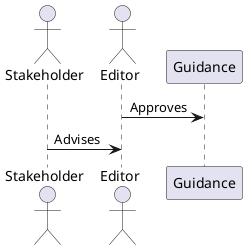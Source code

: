 @startuml

actor "Stakeholder"
actor "Editor"

Editor -> Guidance: Approves
Stakeholder -> Editor: Advises

@enduml
